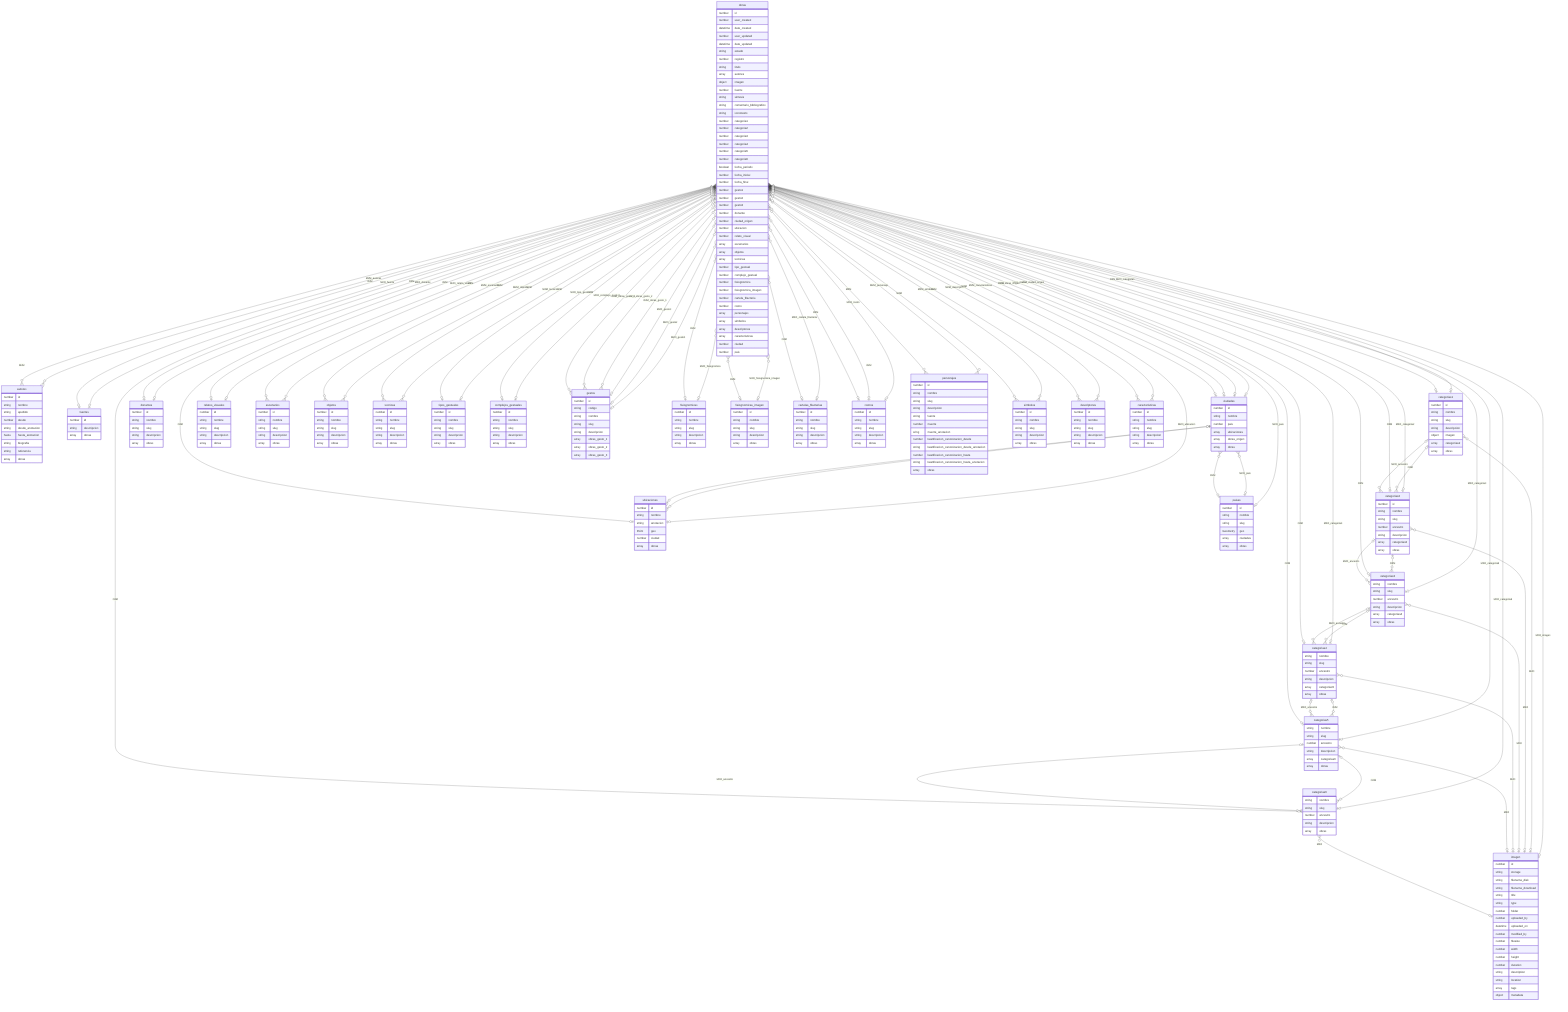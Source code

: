erDiagram
    obras {
      number id
      number user_created
      datetime date_created
      number user_updated
      datetime date_updated
      string estado
      number registro
      string titulo
      array autores
      object imagen
      number fuente
      string sintesis
      string comentario_bibliografico
      string iconotexto
      number categoria1
      number categoria2
      number categoria3
      number categoria4
      number categoria5
      number categoria6
      boolean fecha_periodo
      number fecha_inicial
      number fecha_final
      number gesto1
      number gesto2
      number gesto3
      number donante
      number ciudad_origen
      number ubicacion
      number relato_visual
      array escenarios
      array objetos
      array tecnicas
      number tipo_gestual
      number complejo_gestual
      number fisiognomica 
      number fisiognomica_imagen 
      number cartela_filacteria 
      number rostro 
      array personajes 
      array simbolos
      array descriptores 
      array caracteristicas
      number ciudad 
      number pais
    }

    autores {
      number id
      string nombre
      string apellido
      number desde
      string desde_anotacion
      hasta hasta_anotacion
      string biografia
      string referencia
      array obras
    }

    imagen {
      number id
      string storage
      string filename_disk
      string filename_download
      string title
      string type
      number folder
      number uploaded_by
      datetime uploaded_on
      number modified_by
      number filesize
      number width
      number height
      number duration
      string description
      string location
      array tags
      object metadata
    }

    fuentes {
      number id
      string descripcion
      array obras
    }

    categorias1 {
      number id
      string nombre
      string slug
      string descripcion
      object imagen
      array categorias2
      array obras
    }

    categorias2 {
      number id
      string nombre
      string slug
      number ancestro
      string descripcion
      array categorias3
      array obras
    }

    categorias3 {
      string nombre
      string slug
      number ancestro
      string descripcion
      array categorias4
      array obras
    }

    categorias4 {
      string nombre
      string slug
      number ancestro
      string descripcion
      array categorias5
      array obras
    }

    categorias5 {
      string nombre
      string slug
      number ancestro
      string descripcion
      array categorias6
      array obras
    }

    categorias6 {
      string nombre
      string slug
      number ancestro
      string descripcion
      array obras
    }

    donantes {
      number id
      string nombre
      string slug
      string descripcion
      array obras
    }

    ciudades {
      number id
      string nombre
      number pais
      array ubicaciones
      array obras_origen
      array obras
    }

    ubicaciones {
      number id
      string nombre
      string anotacion
      Point geo
      number ciudad
      array obras
    }

    relatos_visuales {
      number id
      string nombre
      string slug
      string descripcion
      array obras
    }

    escenarios {
      number id
      string nombre
      string slug
      string descripcion
      array obras
    }

    objetos {
      number id
      string nombre
      string slug
      string descripcion
      array obras
    }

    tecnicas {
      number id
      string nombre
      string slug
      string descripcion
      array obras
    }

    tipos_gestuales {
      number id
      string nombre
      string slug
      string descripcion
      array obras
    }

    complejos_gestuales {
      number id
      string nombre
      string slug
      string descripcion
      array obras
    }

    gestos {
      number id
      string codigo
      string nombre
      string slug
      string descripcion
      array obras_gesto_1
      array obras_gesto_2
      array obras_gesto_3
    }

    fisiognomicas {
      number id
      string nombre
      string slug
      string descripcion
      array obras
    }

    fisiognomicas_imagen {
      number id
      string nombre
      string slug
      string descripcion
      array obras
    }

    cartelas_filacterias {
      number id
      string nombre
      string slug
      string descripcion
      array obras
    }

    rostros {
      number id
      string nombre
      string slug
      string descripcion
      array obras
    }

    personajes {
      number id
      string nombre
      string slug
      string descripcion
      string fuente
      number muerte
      sring muerte_anotacion
      number beatificacion_canonizacion_desde
      string beatificacion_canonizacion_desde_anotacion
      number beatificacion_canonizacion_hasta
      string beatificacion_canonizacion_hasta_anotacion
      array obras
    }

    simbolos {
      number id
      string nombre
      string slug
      string descripcion
      array obras
    }

    descriptores {
      number id
      string nombre
      string slug
      string descripcion
      array obras
    }

    caracteristicas {
      number id
      string nombre
      string slug
      string descripcion
      array obras
    }

    paises {
      number id
      string nombre
      string slug
      Geometry geo
      array ciudades
      array obras
    }

    obras }o--o{ autores : M2M_autores
    obras }o--o| imagen : M2O_imagen
    obras }o--o| fuentes : M2O_fuente
    obras }o--o| categorias1 : M2O_categoria1
    obras }o--o| categorias2 : M2O_categoria2
    obras }o--o| categorias3 : M2O_categoria3
    obras }o--o| categorias4 : M2O_categoria4
    obras }o--o| categorias5 : M2O_categoria5
    obras }o--o| categorias6 : M2O_categoria6
    obras }o--o| donantes : M2O_donante
    obras }o--o| ciudades : M2O_ciudad_origen
    obras }o--o| ubicaciones : M2O_ubicacion
    obras }o--o| gestos : M2O_gesto1
    obras }o--o| gestos : M2O_gesto2
    obras }o--o| gestos : M2O_gesto3
    obras }o--o| relatos_visuales : M2O_relato_visual
    obras }o--o{ escenarios : M2M_escenarios
    obras }o--o{ objetos : M2M_objetos
    obras }o--o{ tecnicas : M2M_tecnicas
    obras }o--o| tipos_gestuales : M2O_tipo_gestual
    obras }o--o| complejos_gestuales : M2O_complejo_gestual
    obras }o--o| fisiognomicas : M2O_fisiognomica
    obras }o--o| fisiognomicas_imagen : M2O_fisiognomica_imagen
    obras }o--o| cartelas_filacterias : M2O_cartela_filacteria
    obras }o--o| rostros : M2O_rostro
    obras }o--o{ personajes : M2M_personaje
    obras }o--o{ simbolos : M2M_simbolos
    obras }o--o{ descriptores : M2M_descriptores
    obras }o--o{ caracteristicas : M2M_caracteristicas
    obras }o--o| ciudades : M2O_ciudad
    obras }o--o| paises : M2O_pais

    autores }o--o{ obras : M2M
    fuentes |o--o{ obras : O2M

    categorias1 |o--o{ obras : O2M
    categorias1 }o--o| imagen : M2O
    categorias1 |o--o{ categorias2 : O2M
    
    categorias2 |o--o{ obras : O2M
    categorias2 }o--o| imagen : M2O
    categorias2 }o--o| categorias1 : M2O_ancestro
    categorias2 |o--o{ categorias3 : O2M
    
    categorias3 |o--o{ obras : O2M
    categorias3 }o--o| imagen : M2O
    categorias3 }o--o| categorias2 : M2O_ancestro
    categorias3 |o--o{ categorias4 : O2M
    

    categorias4 }o--o| imagen : M2O
    categorias4 }o--o| categorias3 : M2O_ancestro
    categorias4 |o--o{ categorias5 : O2M
    categorias4 |o--o{ obras : O2M

    categorias5 }o--o| imagen : M2O
    categorias5 }o--o| categorias4 : M2O_ancestro
    categorias5 |o--o{ categorias6 : O2M
    categorias5 |o--o{ obras : O2M

    categorias6 }o--o| imagen : M2O
    categorias6 }o--o| categorias5 : M2O_ancestro
    categorias6 |o--o{ obras : O2M

    donantes |o--o{ obras : O2M

    ciudades }o--o| paises : M2O_pais
    ciudades |o--o{ ubicaciones : O2M
    ciudades |o--o{ obras : O2M_obras_origen
    ciudades |o--o{ obras : O2M

    ubicaciones }o--o| ciudades : M2O_ciudad
    ubicaciones |o--o{ obras : O2M

    relatos_visuales |o--o{ obras : O2M
    escenarios }o--o{ obras : M2M
    objetos }o--o{ obras : M2M
    tecnicas }o--o{ obras : M2M
    tipos_gestuales |o--o{ obras : O2M
    complejos_gestuales |o--o{ obras : O2M
    gestos }o--o{ obras : O2M_obras_gesto_1
    gestos }o--o{ obras : O2M_obras_gesto_2
    gestos }o--o{ obras : O2M_obras_gesto_3
    fisiognomicas |o--o{ obras : O2M
    fisiognomicas_imagen |o--o{ obras : O2M
    cartelas_filacterias |o--o{ obras : O2M
    rostros |o--o{ obras : O2M
    personajes }o--o{ obras : M2M
    simbolos }o--o{ obras : M2M
    descriptores }o--o{ obras : M2M
    caracteristicas }o--o{ obras : M2M

    paises |o--o{ ciudades : O2M
    rostros |o--o{ obras : O2M